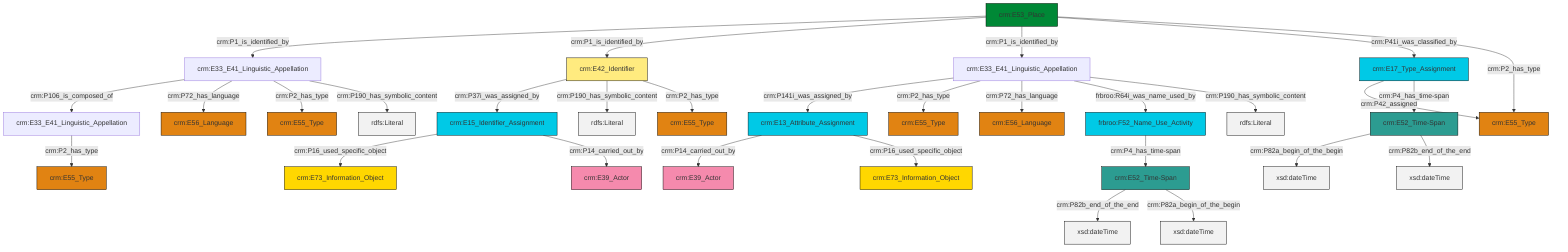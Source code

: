 graph TD
classDef Literal fill:#f2f2f2,stroke:#000000;
classDef CRM_Entity fill:#FFFFFF,stroke:#000000;
classDef Temporal_Entity fill:#00C9E6, stroke:#000000;
classDef Type fill:#E18312, stroke:#000000;
classDef Time-Span fill:#2C9C91, stroke:#000000;
classDef Appellation fill:#FFEB7F, stroke:#000000;
classDef Place fill:#008836, stroke:#000000;
classDef Persistent_Item fill:#B266B2, stroke:#000000;
classDef Conceptual_Object fill:#FFD700, stroke:#000000;
classDef Physical_Thing fill:#D2B48C, stroke:#000000;
classDef Actor fill:#f58aad, stroke:#000000;
classDef PC_Classes fill:#4ce600, stroke:#000000;
classDef Multi fill:#cccccc,stroke:#000000;

0["crm:E53_Place"]:::Place -->|crm:P1_is_identified_by| 1["crm:E33_E41_Linguistic_Appellation"]:::Default
2["crm:E52_Time-Span"]:::Time-Span -->|crm:P82b_end_of_the_end| 3[xsd:dateTime]:::Literal
2["crm:E52_Time-Span"]:::Time-Span -->|crm:P82a_begin_of_the_begin| 4[xsd:dateTime]:::Literal
1["crm:E33_E41_Linguistic_Appellation"]:::Default -->|crm:P106_is_composed_of| 5["crm:E33_E41_Linguistic_Appellation"]:::Default
6["crm:E33_E41_Linguistic_Appellation"]:::Default -->|crm:P141i_was_assigned_by| 7["crm:E13_Attribute_Assignment"]:::Temporal_Entity
8["crm:E52_Time-Span"]:::Time-Span -->|crm:P82a_begin_of_the_begin| 9[xsd:dateTime]:::Literal
12["crm:E15_Identifier_Assignment"]:::Temporal_Entity -->|crm:P16_used_specific_object| 13["crm:E73_Information_Object"]:::Conceptual_Object
0["crm:E53_Place"]:::Place -->|crm:P1_is_identified_by| 14["crm:E42_Identifier"]:::Appellation
7["crm:E13_Attribute_Assignment"]:::Temporal_Entity -->|crm:P14_carried_out_by| 15["crm:E39_Actor"]:::Actor
1["crm:E33_E41_Linguistic_Appellation"]:::Default -->|crm:P72_has_language| 18["crm:E56_Language"]:::Type
5["crm:E33_E41_Linguistic_Appellation"]:::Default -->|crm:P2_has_type| 16["crm:E55_Type"]:::Type
25["crm:E17_Type_Assignment"]:::Temporal_Entity -->|crm:P42_assigned| 21["crm:E55_Type"]:::Type
6["crm:E33_E41_Linguistic_Appellation"]:::Default -->|crm:P2_has_type| 31["crm:E55_Type"]:::Type
14["crm:E42_Identifier"]:::Appellation -->|crm:P37i_was_assigned_by| 12["crm:E15_Identifier_Assignment"]:::Temporal_Entity
6["crm:E33_E41_Linguistic_Appellation"]:::Default -->|crm:P72_has_language| 29["crm:E56_Language"]:::Type
32["frbroo:F52_Name_Use_Activity"]:::Temporal_Entity -->|crm:P4_has_time-span| 2["crm:E52_Time-Span"]:::Time-Span
12["crm:E15_Identifier_Assignment"]:::Temporal_Entity -->|crm:P14_carried_out_by| 38["crm:E39_Actor"]:::Actor
0["crm:E53_Place"]:::Place -->|crm:P1_is_identified_by| 6["crm:E33_E41_Linguistic_Appellation"]:::Default
0["crm:E53_Place"]:::Place -->|crm:P41i_was_classified_by| 25["crm:E17_Type_Assignment"]:::Temporal_Entity
6["crm:E33_E41_Linguistic_Appellation"]:::Default -->|frbroo:R64i_was_name_used_by| 32["frbroo:F52_Name_Use_Activity"]:::Temporal_Entity
8["crm:E52_Time-Span"]:::Time-Span -->|crm:P82b_end_of_the_end| 40[xsd:dateTime]:::Literal
6["crm:E33_E41_Linguistic_Appellation"]:::Default -->|crm:P190_has_symbolic_content| 41[rdfs:Literal]:::Literal
25["crm:E17_Type_Assignment"]:::Temporal_Entity -->|crm:P4_has_time-span| 8["crm:E52_Time-Span"]:::Time-Span
0["crm:E53_Place"]:::Place -->|crm:P2_has_type| 21["crm:E55_Type"]:::Type
1["crm:E33_E41_Linguistic_Appellation"]:::Default -->|crm:P2_has_type| 42["crm:E55_Type"]:::Type
14["crm:E42_Identifier"]:::Appellation -->|crm:P190_has_symbolic_content| 47[rdfs:Literal]:::Literal
1["crm:E33_E41_Linguistic_Appellation"]:::Default -->|crm:P190_has_symbolic_content| 48[rdfs:Literal]:::Literal
7["crm:E13_Attribute_Assignment"]:::Temporal_Entity -->|crm:P16_used_specific_object| 27["crm:E73_Information_Object"]:::Conceptual_Object
14["crm:E42_Identifier"]:::Appellation -->|crm:P2_has_type| 10["crm:E55_Type"]:::Type
